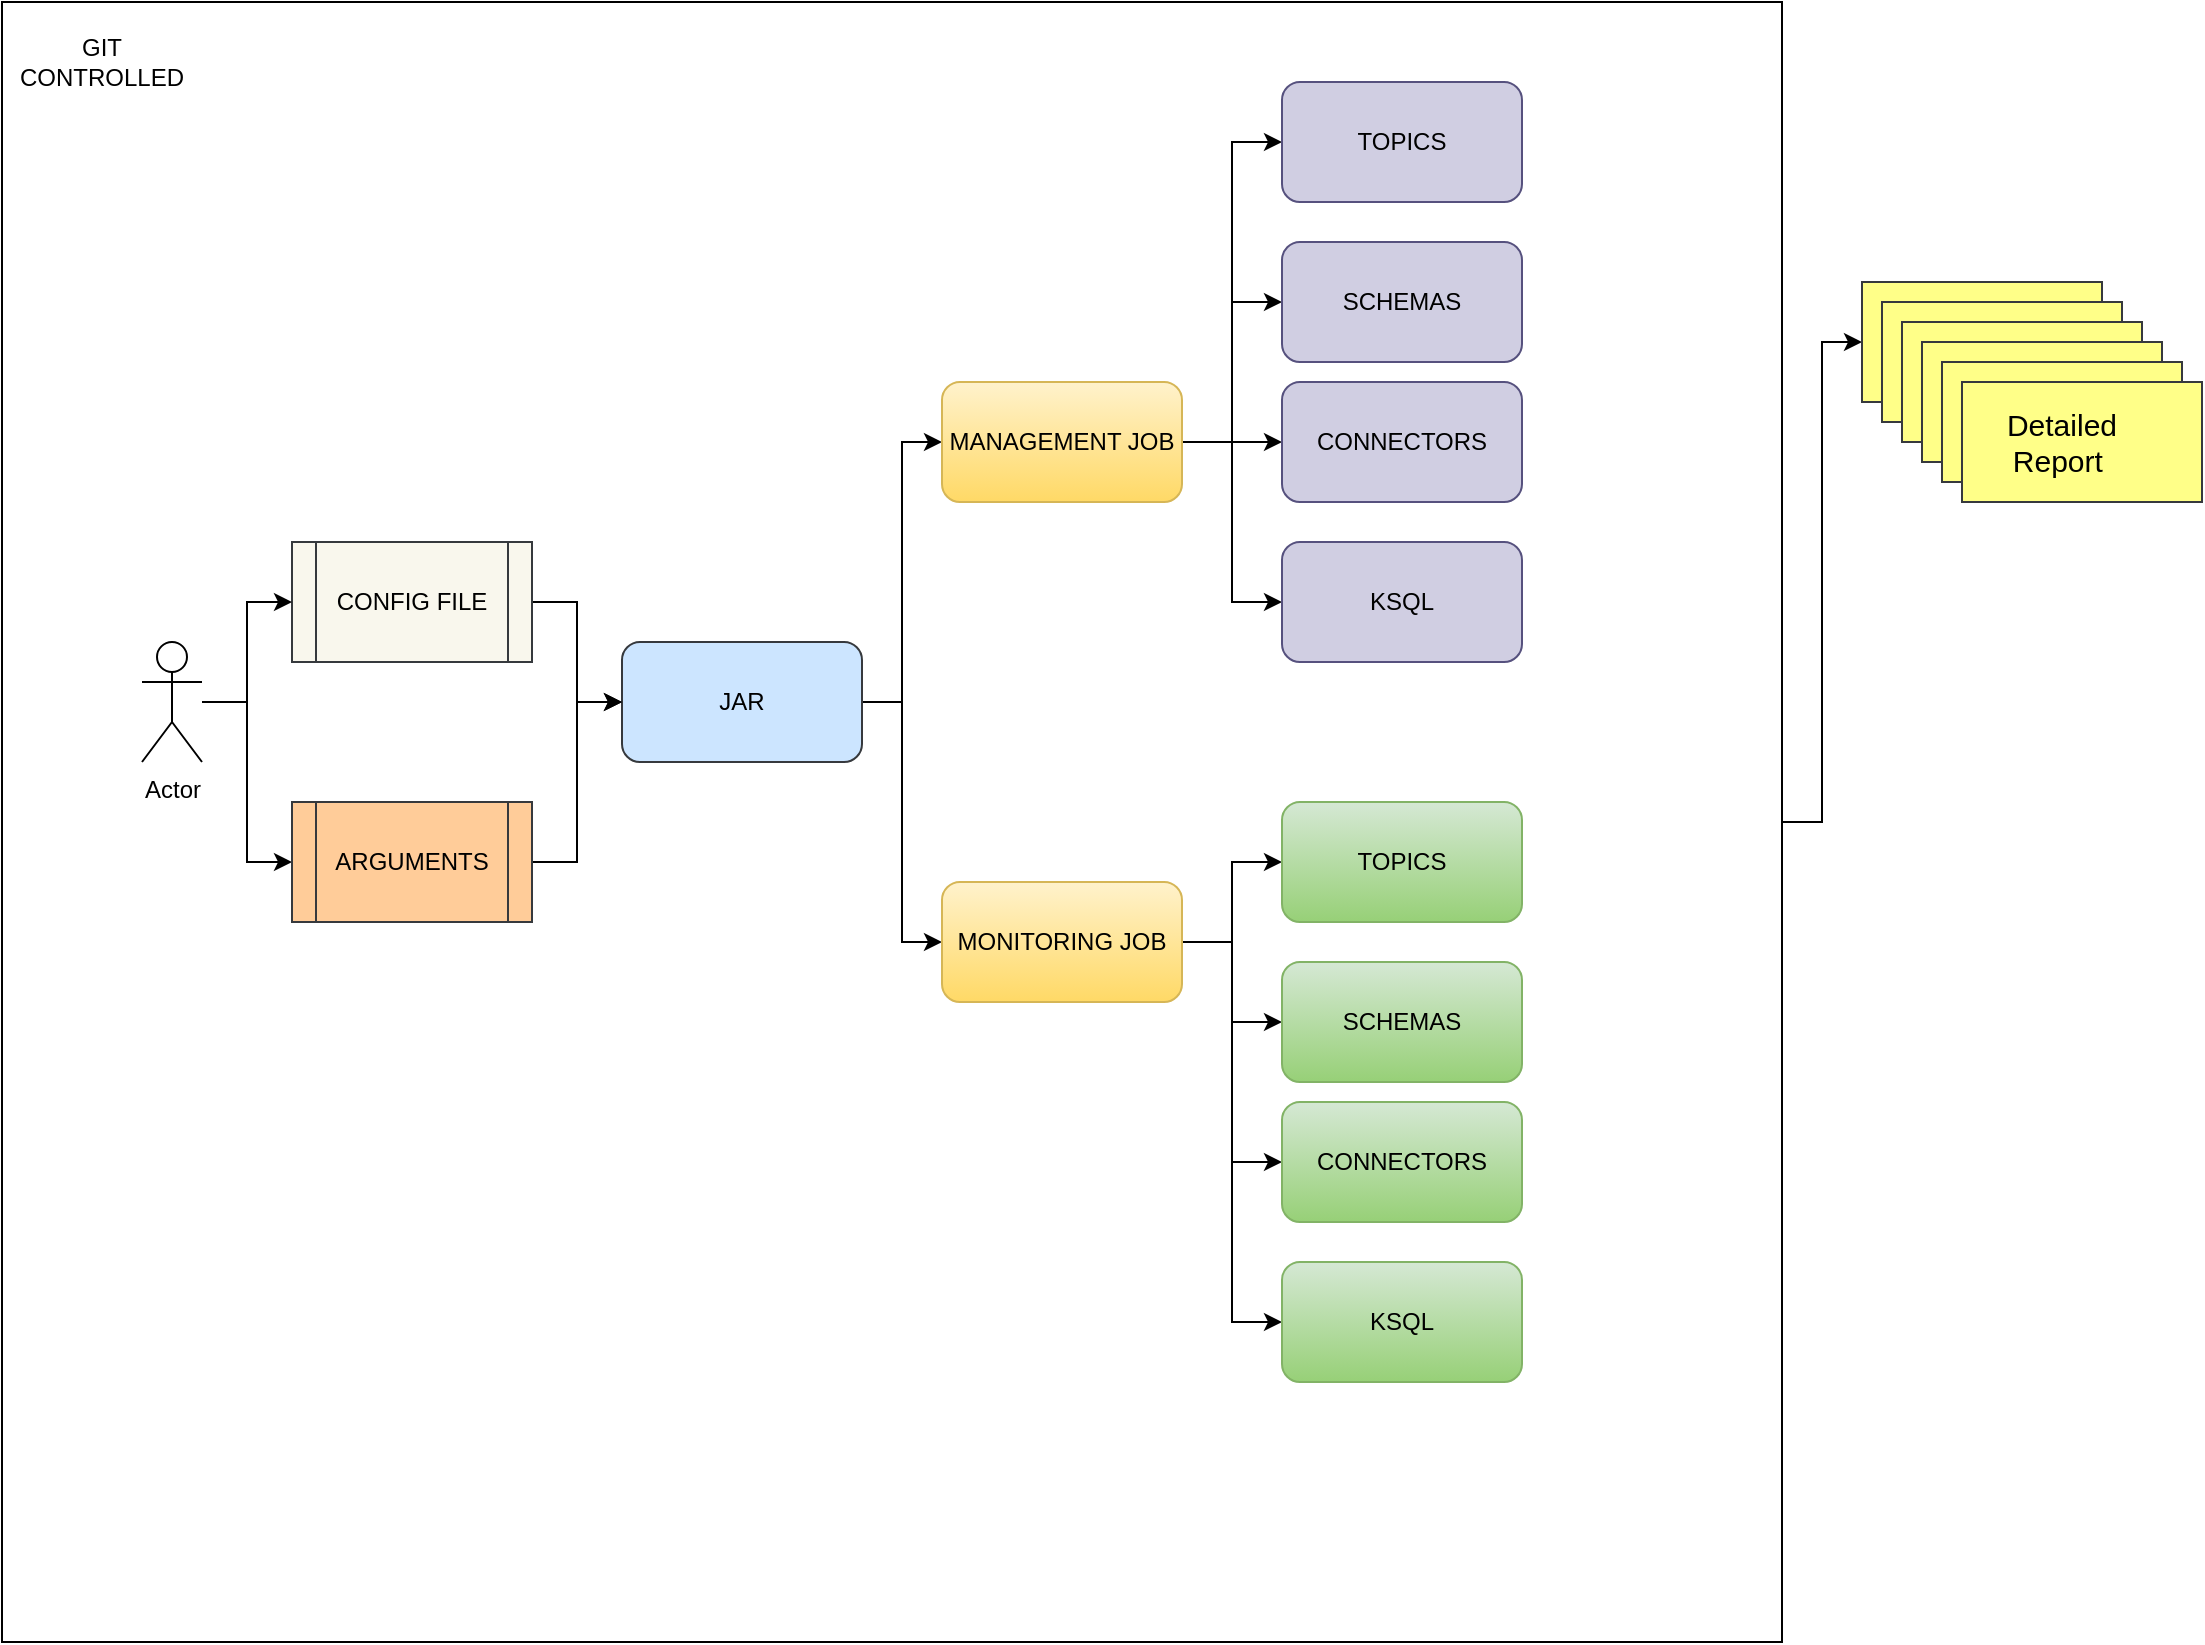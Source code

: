 <mxfile version="14.4.3" type="device"><diagram id="rsh1qNqxJuvSQV2L96F0" name="Page-1"><mxGraphModel dx="2407" dy="2179" grid="1" gridSize="10" guides="1" tooltips="1" connect="1" arrows="1" fold="1" page="1" pageScale="1" pageWidth="850" pageHeight="1100" math="0" shadow="0"><root><mxCell id="0"/><mxCell id="1" parent="0"/><mxCell id="D2AUy_9-ZEWoZW2Mpb9G-39" style="edgeStyle=orthogonalEdgeStyle;rounded=0;orthogonalLoop=1;jettySize=auto;html=1;" edge="1" parent="1" source="D2AUy_9-ZEWoZW2Mpb9G-37" target="D2AUy_9-ZEWoZW2Mpb9G-40"><mxGeometry relative="1" as="geometry"><mxPoint x="890.0" y="300" as="targetPoint"/></mxGeometry></mxCell><mxCell id="D2AUy_9-ZEWoZW2Mpb9G-37" value="" style="rounded=0;whiteSpace=wrap;html=1;" vertex="1" parent="1"><mxGeometry x="-120" y="-110" width="890" height="820" as="geometry"/></mxCell><mxCell id="D2AUy_9-ZEWoZW2Mpb9G-27" style="edgeStyle=orthogonalEdgeStyle;rounded=0;orthogonalLoop=1;jettySize=auto;html=1;entryX=0;entryY=0.5;entryDx=0;entryDy=0;" edge="1" parent="1" source="D2AUy_9-ZEWoZW2Mpb9G-1" target="D2AUy_9-ZEWoZW2Mpb9G-2"><mxGeometry relative="1" as="geometry"/></mxCell><mxCell id="D2AUy_9-ZEWoZW2Mpb9G-28" style="edgeStyle=orthogonalEdgeStyle;rounded=0;orthogonalLoop=1;jettySize=auto;html=1;entryX=0;entryY=0.5;entryDx=0;entryDy=0;" edge="1" parent="1" source="D2AUy_9-ZEWoZW2Mpb9G-1" target="D2AUy_9-ZEWoZW2Mpb9G-3"><mxGeometry relative="1" as="geometry"><mxPoint x="360" y="250" as="targetPoint"/></mxGeometry></mxCell><mxCell id="D2AUy_9-ZEWoZW2Mpb9G-1" value="JAR" style="rounded=1;whiteSpace=wrap;html=1;fillColor=#cce5ff;strokeColor=#36393d;" vertex="1" parent="1"><mxGeometry x="190" y="210" width="120" height="60" as="geometry"/></mxCell><mxCell id="D2AUy_9-ZEWoZW2Mpb9G-29" style="edgeStyle=orthogonalEdgeStyle;rounded=0;orthogonalLoop=1;jettySize=auto;html=1;entryX=0;entryY=0.5;entryDx=0;entryDy=0;" edge="1" parent="1" source="D2AUy_9-ZEWoZW2Mpb9G-2" target="D2AUy_9-ZEWoZW2Mpb9G-5"><mxGeometry relative="1" as="geometry"><Array as="points"><mxPoint x="495" y="110"/><mxPoint x="495" y="-40"/></Array></mxGeometry></mxCell><mxCell id="D2AUy_9-ZEWoZW2Mpb9G-30" style="edgeStyle=orthogonalEdgeStyle;rounded=0;orthogonalLoop=1;jettySize=auto;html=1;entryX=0;entryY=0.5;entryDx=0;entryDy=0;" edge="1" parent="1" source="D2AUy_9-ZEWoZW2Mpb9G-2" target="D2AUy_9-ZEWoZW2Mpb9G-6"><mxGeometry relative="1" as="geometry"/></mxCell><mxCell id="D2AUy_9-ZEWoZW2Mpb9G-31" style="edgeStyle=orthogonalEdgeStyle;rounded=0;orthogonalLoop=1;jettySize=auto;html=1;entryX=0;entryY=0.5;entryDx=0;entryDy=0;" edge="1" parent="1" source="D2AUy_9-ZEWoZW2Mpb9G-2" target="D2AUy_9-ZEWoZW2Mpb9G-7"><mxGeometry relative="1" as="geometry"/></mxCell><mxCell id="D2AUy_9-ZEWoZW2Mpb9G-32" style="edgeStyle=orthogonalEdgeStyle;rounded=0;orthogonalLoop=1;jettySize=auto;html=1;entryX=0;entryY=0.5;entryDx=0;entryDy=0;" edge="1" parent="1" source="D2AUy_9-ZEWoZW2Mpb9G-2" target="D2AUy_9-ZEWoZW2Mpb9G-9"><mxGeometry relative="1" as="geometry"/></mxCell><mxCell id="D2AUy_9-ZEWoZW2Mpb9G-2" value="MANAGEMENT JOB" style="rounded=1;whiteSpace=wrap;html=1;gradientColor=#ffd966;fillColor=#fff2cc;strokeColor=#d6b656;" vertex="1" parent="1"><mxGeometry x="350" y="80" width="120" height="60" as="geometry"/></mxCell><mxCell id="D2AUy_9-ZEWoZW2Mpb9G-33" style="edgeStyle=orthogonalEdgeStyle;rounded=0;orthogonalLoop=1;jettySize=auto;html=1;entryX=0;entryY=0.5;entryDx=0;entryDy=0;" edge="1" parent="1" source="D2AUy_9-ZEWoZW2Mpb9G-3" target="D2AUy_9-ZEWoZW2Mpb9G-14"><mxGeometry relative="1" as="geometry"/></mxCell><mxCell id="D2AUy_9-ZEWoZW2Mpb9G-34" style="edgeStyle=orthogonalEdgeStyle;rounded=0;orthogonalLoop=1;jettySize=auto;html=1;entryX=0;entryY=0.5;entryDx=0;entryDy=0;" edge="1" parent="1" source="D2AUy_9-ZEWoZW2Mpb9G-3" target="D2AUy_9-ZEWoZW2Mpb9G-15"><mxGeometry relative="1" as="geometry"/></mxCell><mxCell id="D2AUy_9-ZEWoZW2Mpb9G-35" style="edgeStyle=orthogonalEdgeStyle;rounded=0;orthogonalLoop=1;jettySize=auto;html=1;entryX=0;entryY=0.5;entryDx=0;entryDy=0;" edge="1" parent="1" source="D2AUy_9-ZEWoZW2Mpb9G-3" target="D2AUy_9-ZEWoZW2Mpb9G-16"><mxGeometry relative="1" as="geometry"/></mxCell><mxCell id="D2AUy_9-ZEWoZW2Mpb9G-36" style="edgeStyle=orthogonalEdgeStyle;rounded=0;orthogonalLoop=1;jettySize=auto;html=1;entryX=0;entryY=0.5;entryDx=0;entryDy=0;" edge="1" parent="1" source="D2AUy_9-ZEWoZW2Mpb9G-3" target="D2AUy_9-ZEWoZW2Mpb9G-17"><mxGeometry relative="1" as="geometry"/></mxCell><mxCell id="D2AUy_9-ZEWoZW2Mpb9G-3" value="MONITORING JOB" style="rounded=1;whiteSpace=wrap;html=1;gradientColor=#ffd966;fillColor=#fff2cc;strokeColor=#d6b656;" vertex="1" parent="1"><mxGeometry x="350" y="330" width="120" height="60" as="geometry"/></mxCell><mxCell id="D2AUy_9-ZEWoZW2Mpb9G-25" style="edgeStyle=orthogonalEdgeStyle;rounded=0;orthogonalLoop=1;jettySize=auto;html=1;entryX=0;entryY=0.5;entryDx=0;entryDy=0;" edge="1" parent="1" source="D2AUy_9-ZEWoZW2Mpb9G-4" target="D2AUy_9-ZEWoZW2Mpb9G-1"><mxGeometry relative="1" as="geometry"/></mxCell><mxCell id="D2AUy_9-ZEWoZW2Mpb9G-4" value="CONFIG FILE" style="shape=process;whiteSpace=wrap;html=1;backgroundOutline=1;fillColor=#f9f7ed;strokeColor=#36393d;" vertex="1" parent="1"><mxGeometry x="25" y="160" width="120" height="60" as="geometry"/></mxCell><mxCell id="D2AUy_9-ZEWoZW2Mpb9G-5" value="TOPICS" style="rounded=1;whiteSpace=wrap;html=1;fillColor=#d0cee2;strokeColor=#56517e;" vertex="1" parent="1"><mxGeometry x="520" y="-70" width="120" height="60" as="geometry"/></mxCell><mxCell id="D2AUy_9-ZEWoZW2Mpb9G-6" value="SCHEMAS" style="rounded=1;whiteSpace=wrap;html=1;fillColor=#d0cee2;strokeColor=#56517e;" vertex="1" parent="1"><mxGeometry x="520" y="10" width="120" height="60" as="geometry"/></mxCell><mxCell id="D2AUy_9-ZEWoZW2Mpb9G-7" value="CONNECTORS" style="rounded=1;whiteSpace=wrap;html=1;fillColor=#d0cee2;strokeColor=#56517e;" vertex="1" parent="1"><mxGeometry x="520" y="80" width="120" height="60" as="geometry"/></mxCell><mxCell id="D2AUy_9-ZEWoZW2Mpb9G-9" value="KSQL" style="rounded=1;whiteSpace=wrap;html=1;fillColor=#d0cee2;strokeColor=#56517e;" vertex="1" parent="1"><mxGeometry x="520" y="160" width="120" height="60" as="geometry"/></mxCell><mxCell id="D2AUy_9-ZEWoZW2Mpb9G-14" value="TOPICS" style="rounded=1;whiteSpace=wrap;html=1;gradientColor=#97d077;fillColor=#d5e8d4;strokeColor=#82b366;" vertex="1" parent="1"><mxGeometry x="520" y="290" width="120" height="60" as="geometry"/></mxCell><mxCell id="D2AUy_9-ZEWoZW2Mpb9G-15" value="SCHEMAS" style="rounded=1;whiteSpace=wrap;html=1;gradientColor=#97d077;fillColor=#d5e8d4;strokeColor=#82b366;" vertex="1" parent="1"><mxGeometry x="520" y="370" width="120" height="60" as="geometry"/></mxCell><mxCell id="D2AUy_9-ZEWoZW2Mpb9G-16" value="CONNECTORS" style="rounded=1;whiteSpace=wrap;html=1;gradientColor=#97d077;fillColor=#d5e8d4;strokeColor=#82b366;" vertex="1" parent="1"><mxGeometry x="520" y="440" width="120" height="60" as="geometry"/></mxCell><mxCell id="D2AUy_9-ZEWoZW2Mpb9G-17" value="KSQL" style="rounded=1;whiteSpace=wrap;html=1;gradientColor=#97d077;fillColor=#d5e8d4;strokeColor=#82b366;" vertex="1" parent="1"><mxGeometry x="520" y="520" width="120" height="60" as="geometry"/></mxCell><mxCell id="D2AUy_9-ZEWoZW2Mpb9G-23" style="edgeStyle=orthogonalEdgeStyle;rounded=0;orthogonalLoop=1;jettySize=auto;html=1;entryX=0;entryY=0.5;entryDx=0;entryDy=0;" edge="1" parent="1" source="D2AUy_9-ZEWoZW2Mpb9G-21" target="D2AUy_9-ZEWoZW2Mpb9G-4"><mxGeometry relative="1" as="geometry"/></mxCell><mxCell id="D2AUy_9-ZEWoZW2Mpb9G-24" style="edgeStyle=orthogonalEdgeStyle;rounded=0;orthogonalLoop=1;jettySize=auto;html=1;entryX=0;entryY=0.5;entryDx=0;entryDy=0;" edge="1" parent="1" source="D2AUy_9-ZEWoZW2Mpb9G-21" target="D2AUy_9-ZEWoZW2Mpb9G-22"><mxGeometry relative="1" as="geometry"/></mxCell><mxCell id="D2AUy_9-ZEWoZW2Mpb9G-21" value="Actor" style="shape=umlActor;verticalLabelPosition=bottom;verticalAlign=top;html=1;outlineConnect=0;" vertex="1" parent="1"><mxGeometry x="-50" y="210" width="30" height="60" as="geometry"/></mxCell><mxCell id="D2AUy_9-ZEWoZW2Mpb9G-26" style="edgeStyle=orthogonalEdgeStyle;rounded=0;orthogonalLoop=1;jettySize=auto;html=1;entryX=0;entryY=0.5;entryDx=0;entryDy=0;" edge="1" parent="1" source="D2AUy_9-ZEWoZW2Mpb9G-22" target="D2AUy_9-ZEWoZW2Mpb9G-1"><mxGeometry relative="1" as="geometry"/></mxCell><mxCell id="D2AUy_9-ZEWoZW2Mpb9G-22" value="ARGUMENTS" style="shape=process;whiteSpace=wrap;html=1;backgroundOutline=1;fillColor=#ffcc99;strokeColor=#36393d;" vertex="1" parent="1"><mxGeometry x="25" y="290" width="120" height="60" as="geometry"/></mxCell><mxCell id="D2AUy_9-ZEWoZW2Mpb9G-38" value="GIT CONTROLLED" style="text;html=1;strokeColor=none;fillColor=none;align=center;verticalAlign=middle;whiteSpace=wrap;rounded=0;" vertex="1" parent="1"><mxGeometry x="-90" y="-90" width="40" height="20" as="geometry"/></mxCell><mxCell id="D2AUy_9-ZEWoZW2Mpb9G-40" value="" style="rounded=0;whiteSpace=wrap;html=1;fillColor=#ffff88;strokeColor=#36393d;" vertex="1" parent="1"><mxGeometry x="810.0" y="30" width="120" height="60" as="geometry"/></mxCell><mxCell id="D2AUy_9-ZEWoZW2Mpb9G-41" value="" style="rounded=0;whiteSpace=wrap;html=1;fillColor=#ffff88;strokeColor=#36393d;" vertex="1" parent="1"><mxGeometry x="820.0" y="40" width="120" height="60" as="geometry"/></mxCell><mxCell id="D2AUy_9-ZEWoZW2Mpb9G-42" value="" style="rounded=0;whiteSpace=wrap;html=1;fillColor=#ffff88;strokeColor=#36393d;" vertex="1" parent="1"><mxGeometry x="830.0" y="50" width="120" height="60" as="geometry"/></mxCell><mxCell id="D2AUy_9-ZEWoZW2Mpb9G-43" value="" style="rounded=0;whiteSpace=wrap;html=1;fillColor=#ffff88;strokeColor=#36393d;" vertex="1" parent="1"><mxGeometry x="840.0" y="60" width="120" height="60" as="geometry"/></mxCell><mxCell id="D2AUy_9-ZEWoZW2Mpb9G-44" value="" style="rounded=0;whiteSpace=wrap;html=1;fillColor=#ffff88;strokeColor=#36393d;" vertex="1" parent="1"><mxGeometry x="850.0" y="70" width="120" height="60" as="geometry"/></mxCell><mxCell id="D2AUy_9-ZEWoZW2Mpb9G-45" value="" style="rounded=0;whiteSpace=wrap;html=1;fillColor=#ffff88;strokeColor=#36393d;" vertex="1" parent="1"><mxGeometry x="860.0" y="80" width="120" height="60" as="geometry"/></mxCell><mxCell id="D2AUy_9-ZEWoZW2Mpb9G-46" value="&lt;font style=&quot;font-size: 15px&quot;&gt;Detailed Report&amp;nbsp;&lt;/font&gt;" style="text;html=1;fillColor=#ffff88;align=center;verticalAlign=middle;whiteSpace=wrap;rounded=0;" vertex="1" parent="1"><mxGeometry x="875" y="100" width="70" height="20" as="geometry"/></mxCell></root></mxGraphModel></diagram></mxfile>